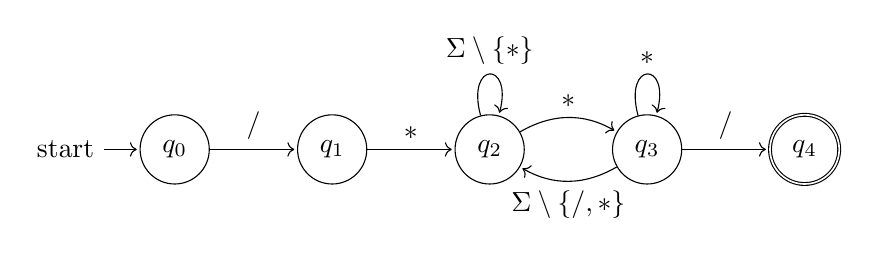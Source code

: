 % Raphael Reitzig, 2012.
% MIT license

%p% \usetikzlibrary{arrows,automata,positioning}
\begin{tikzpicture}[shorten >=1pt,node distance=2cm,on grid,auto]
  \node[state,initial]    (q_0)                {$q_0$};
  \node[state]            (q_1) [right of=q_0] {$q_1$};
  \node[state]            (q_2) [right of=q_1] {$q_2$};
  \node[state]            (q_3) [right of=q_2] {$q_3$};
  \node[state,accepting]  (q_4) [right of=q_3] {$q_4$};

  \path[->] (q_0) edge              node {$/$} (q_1)
            (q_1) edge              node {$*$} (q_2)
            (q_2) edge [bend left]  node {$*$} (q_3)
                  edge [loop above] node {$\Sigma \setminus \{*\}$} ()
            (q_3) edge [bend left]  node {$\Sigma \setminus \{/,*\}$} (q_2)
                  edge [loop above] node {$*$} ()
                  edge              node {$/$} (q_4);
\end{tikzpicture}
